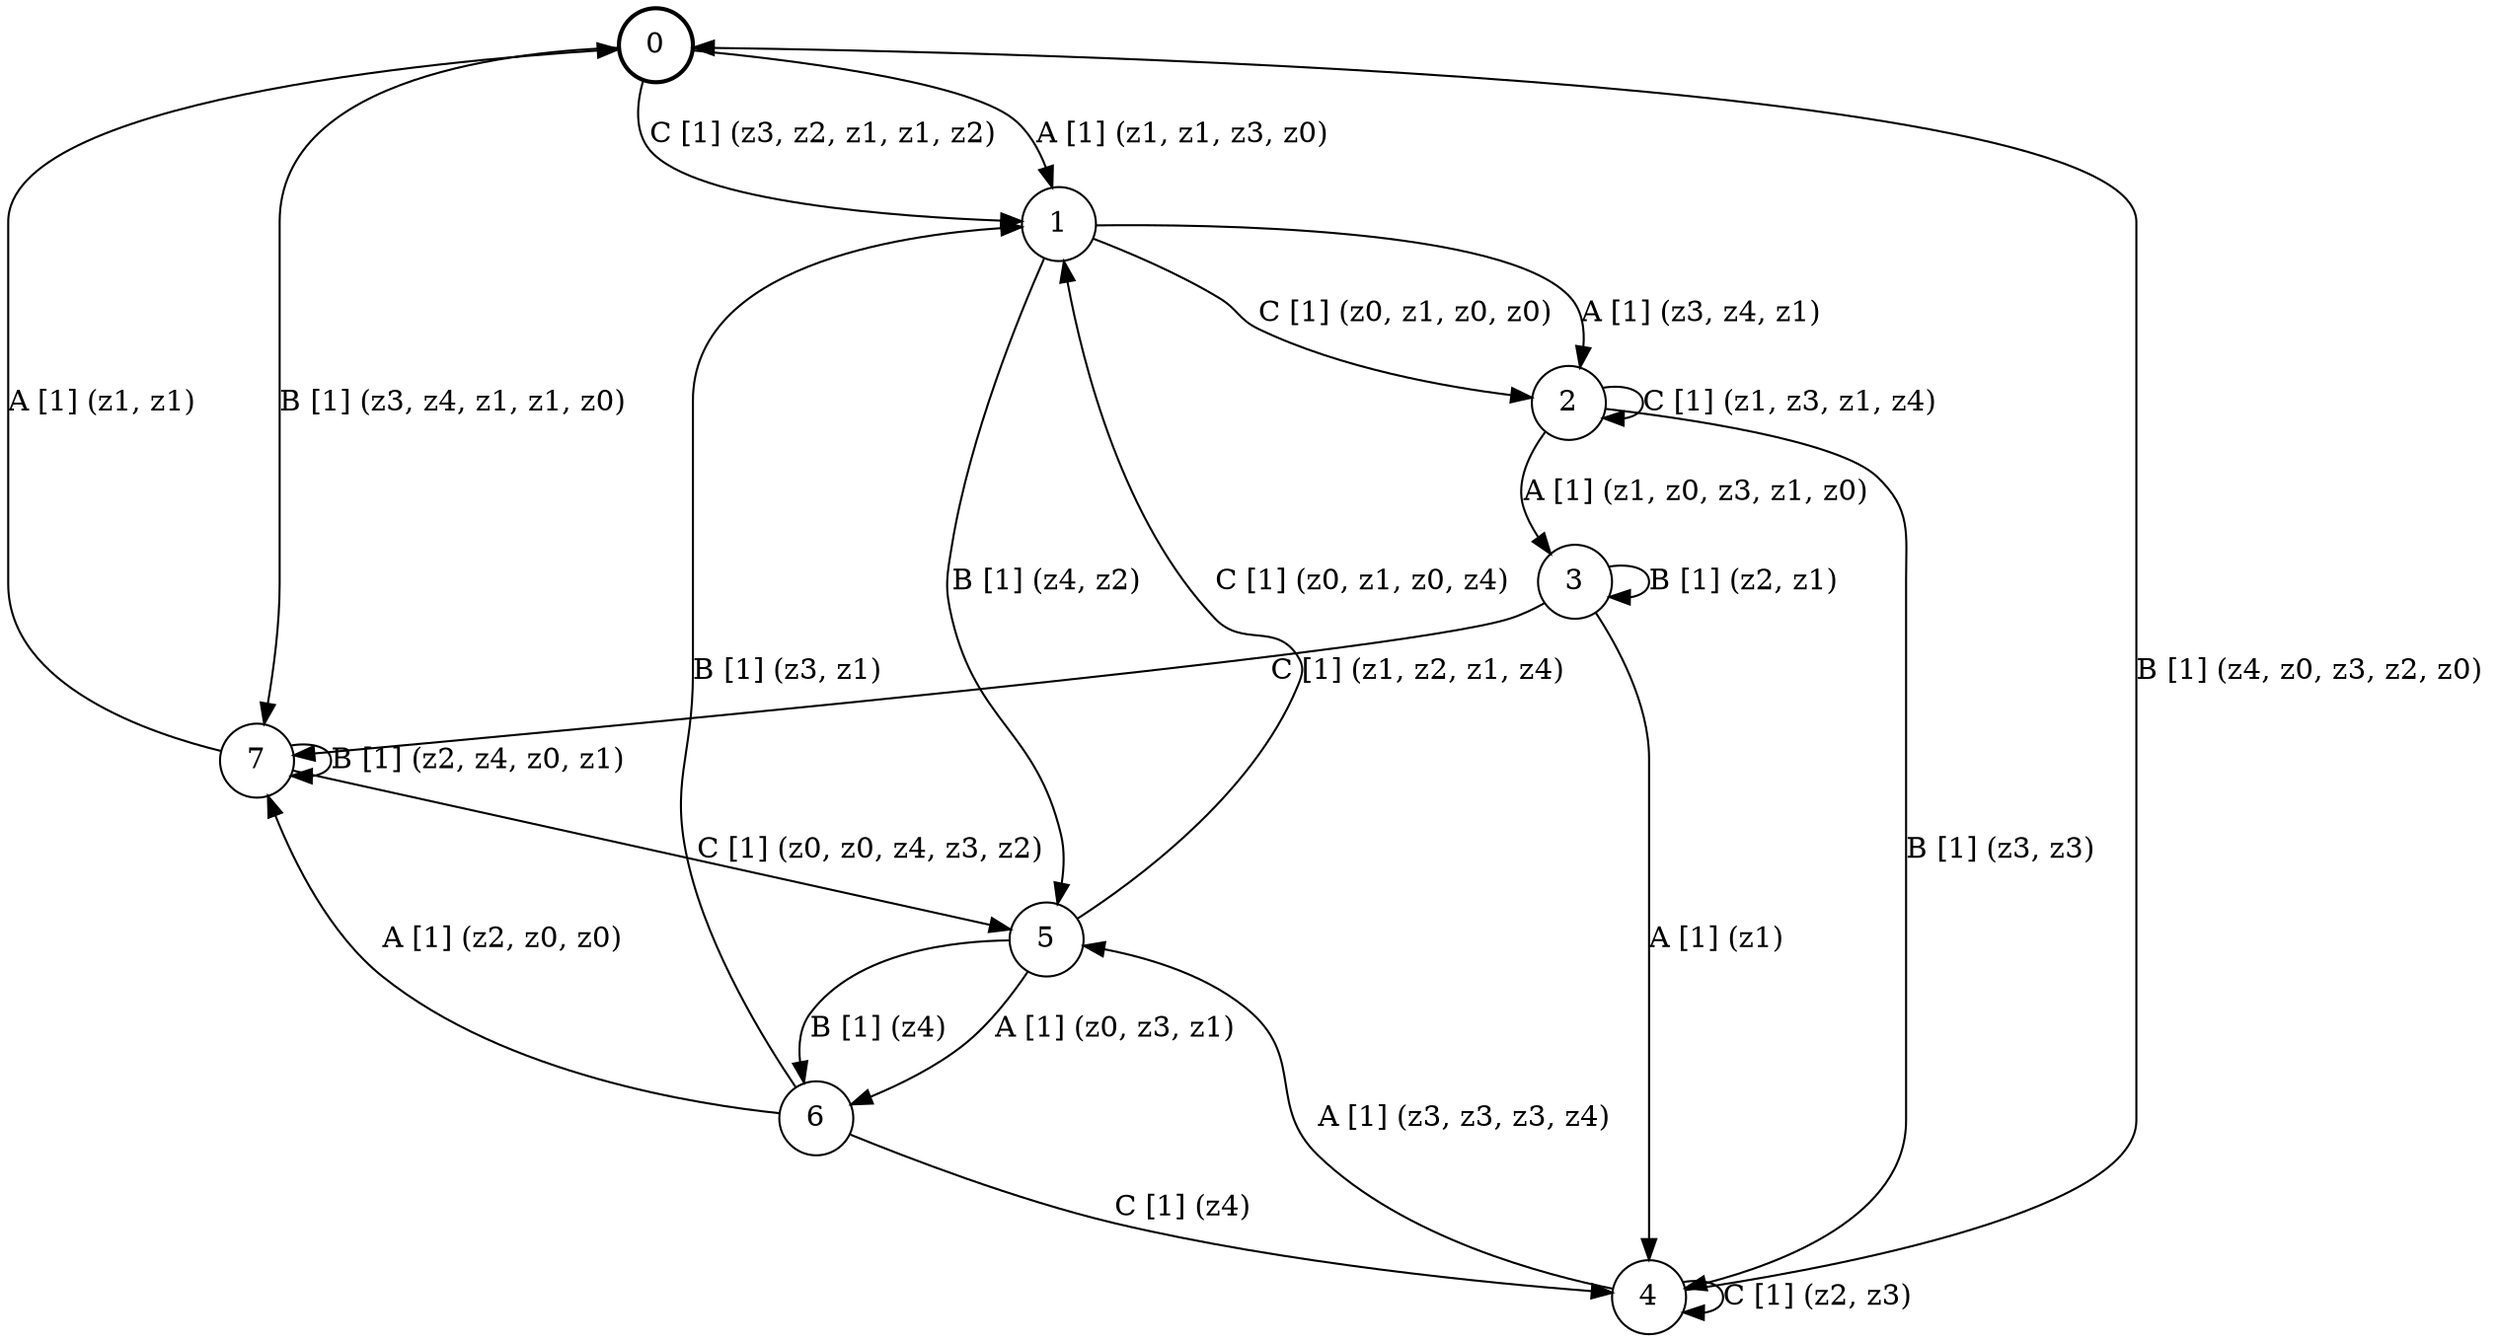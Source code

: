 # generated file, don't try to modify
# command: dot -Tpng <filename> > tree.png
digraph Automaton {
    node [shape = circle];
    0 [style = "bold"];
    0 -> 1 [label = "A [1] (z1, z1, z3, z0) "];
    0 -> 7 [label = "B [1] (z3, z4, z1, z1, z0) "];
    0 -> 1 [label = "C [1] (z3, z2, z1, z1, z2) "];
    1 -> 2 [label = "A [1] (z3, z4, z1) "];
    1 -> 5 [label = "B [1] (z4, z2) "];
    1 -> 2 [label = "C [1] (z0, z1, z0, z0) "];
    2 -> 3 [label = "A [1] (z1, z0, z3, z1, z0) "];
    2 -> 4 [label = "B [1] (z3, z3) "];
    2 -> 2 [label = "C [1] (z1, z3, z1, z4) "];
    3 -> 4 [label = "A [1] (z1) "];
    3 -> 3 [label = "B [1] (z2, z1) "];
    3 -> 7 [label = "C [1] (z1, z2, z1, z4) "];
    4 -> 5 [label = "A [1] (z3, z3, z3, z4) "];
    4 -> 0 [label = "B [1] (z4, z0, z3, z2, z0) "];
    4 -> 4 [label = "C [1] (z2, z3) "];
    5 -> 6 [label = "A [1] (z0, z3, z1) "];
    5 -> 6 [label = "B [1] (z4) "];
    5 -> 1 [label = "C [1] (z0, z1, z0, z4) "];
    6 -> 7 [label = "A [1] (z2, z0, z0) "];
    6 -> 1 [label = "B [1] (z3, z1) "];
    6 -> 4 [label = "C [1] (z4) "];
    7 -> 0 [label = "A [1] (z1, z1) "];
    7 -> 7 [label = "B [1] (z2, z4, z0, z1) "];
    7 -> 5 [label = "C [1] (z0, z0, z4, z3, z2) "];
}
